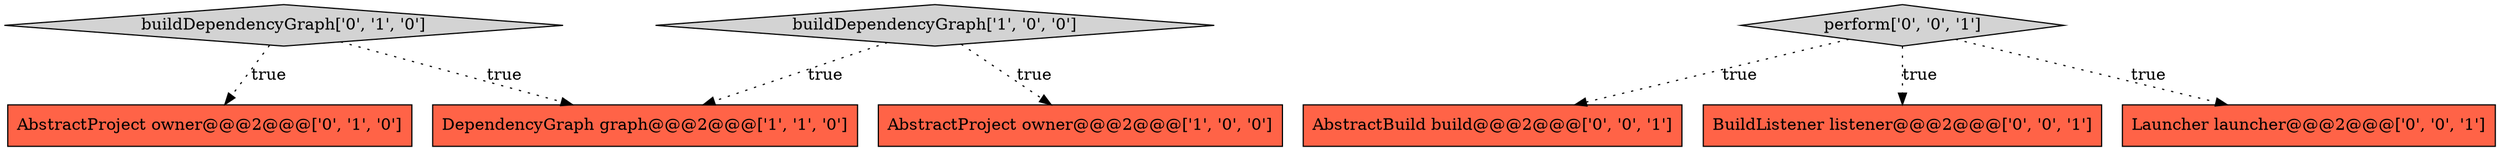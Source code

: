 digraph {
3 [style = filled, label = "AbstractProject owner@@@2@@@['0', '1', '0']", fillcolor = tomato, shape = box image = "AAA0AAABBB2BBB"];
6 [style = filled, label = "AbstractBuild build@@@2@@@['0', '0', '1']", fillcolor = tomato, shape = box image = "AAA0AAABBB3BBB"];
7 [style = filled, label = "perform['0', '0', '1']", fillcolor = lightgray, shape = diamond image = "AAA0AAABBB3BBB"];
8 [style = filled, label = "BuildListener listener@@@2@@@['0', '0', '1']", fillcolor = tomato, shape = box image = "AAA0AAABBB3BBB"];
5 [style = filled, label = "Launcher launcher@@@2@@@['0', '0', '1']", fillcolor = tomato, shape = box image = "AAA0AAABBB3BBB"];
2 [style = filled, label = "DependencyGraph graph@@@2@@@['1', '1', '0']", fillcolor = tomato, shape = box image = "AAA0AAABBB1BBB"];
1 [style = filled, label = "AbstractProject owner@@@2@@@['1', '0', '0']", fillcolor = tomato, shape = box image = "AAA0AAABBB1BBB"];
0 [style = filled, label = "buildDependencyGraph['1', '0', '0']", fillcolor = lightgray, shape = diamond image = "AAA0AAABBB1BBB"];
4 [style = filled, label = "buildDependencyGraph['0', '1', '0']", fillcolor = lightgray, shape = diamond image = "AAA0AAABBB2BBB"];
0->2 [style = dotted, label="true"];
0->1 [style = dotted, label="true"];
7->8 [style = dotted, label="true"];
4->3 [style = dotted, label="true"];
4->2 [style = dotted, label="true"];
7->5 [style = dotted, label="true"];
7->6 [style = dotted, label="true"];
}
